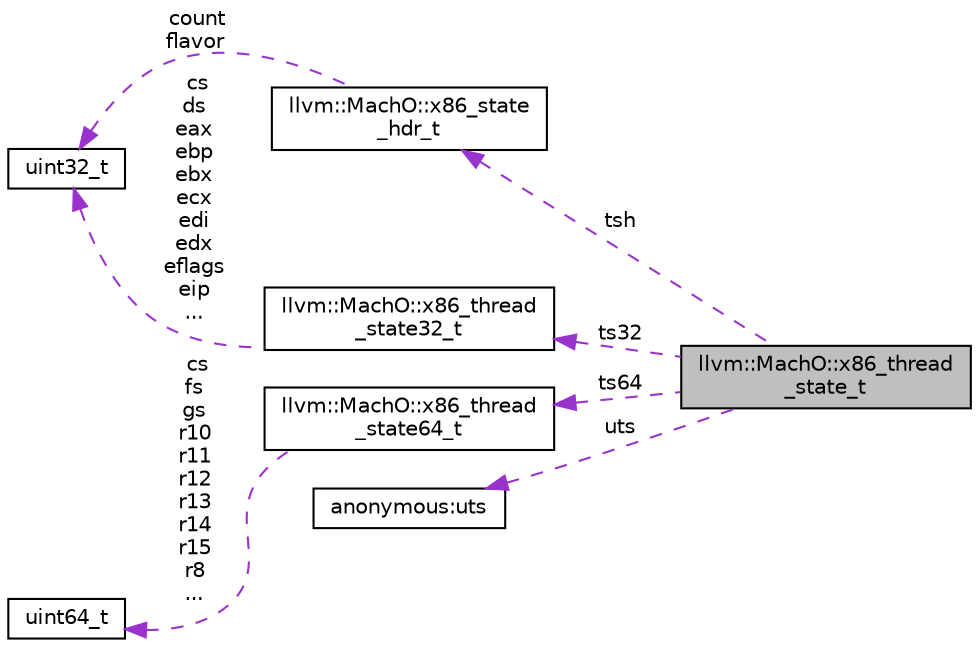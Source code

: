 digraph "llvm::MachO::x86_thread_state_t"
{
 // LATEX_PDF_SIZE
  bgcolor="transparent";
  edge [fontname="Helvetica",fontsize="10",labelfontname="Helvetica",labelfontsize="10"];
  node [fontname="Helvetica",fontsize="10",shape="box"];
  rankdir="LR";
  Node1 [label="llvm::MachO::x86_thread\l_state_t",height=0.2,width=0.4,color="black", fillcolor="grey75", style="filled", fontcolor="black",tooltip=" "];
  Node2 -> Node1 [dir="back",color="darkorchid3",fontsize="10",style="dashed",label=" tsh" ,fontname="Helvetica"];
  Node2 [label="llvm::MachO::x86_state\l_hdr_t",height=0.2,width=0.4,color="black",URL="$structllvm_1_1MachO_1_1x86__state__hdr__t.html",tooltip=" "];
  Node3 -> Node2 [dir="back",color="darkorchid3",fontsize="10",style="dashed",label=" count\nflavor" ,fontname="Helvetica"];
  Node3 [label="uint32_t",height=0.2,width=0.4,color="black",URL="$classuint32__t.html",tooltip=" "];
  Node4 -> Node1 [dir="back",color="darkorchid3",fontsize="10",style="dashed",label=" ts64" ,fontname="Helvetica"];
  Node4 [label="llvm::MachO::x86_thread\l_state64_t",height=0.2,width=0.4,color="black",URL="$structllvm_1_1MachO_1_1x86__thread__state64__t.html",tooltip=" "];
  Node5 -> Node4 [dir="back",color="darkorchid3",fontsize="10",style="dashed",label=" cs\nfs\ngs\nr10\nr11\nr12\nr13\nr14\nr15\nr8\n..." ,fontname="Helvetica"];
  Node5 [label="uint64_t",height=0.2,width=0.4,color="black",tooltip=" "];
  Node6 -> Node1 [dir="back",color="darkorchid3",fontsize="10",style="dashed",label=" ts32" ,fontname="Helvetica"];
  Node6 [label="llvm::MachO::x86_thread\l_state32_t",height=0.2,width=0.4,color="black",URL="$structllvm_1_1MachO_1_1x86__thread__state32__t.html",tooltip=" "];
  Node3 -> Node6 [dir="back",color="darkorchid3",fontsize="10",style="dashed",label=" cs\nds\neax\nebp\nebx\necx\nedi\nedx\neflags\neip\n..." ,fontname="Helvetica"];
  Node7 -> Node1 [dir="back",color="darkorchid3",fontsize="10",style="dashed",label=" uts" ,fontname="Helvetica"];
  Node7 [label="anonymous:uts",height=0.2,width=0.4,color="black",tooltip=" "];
}
